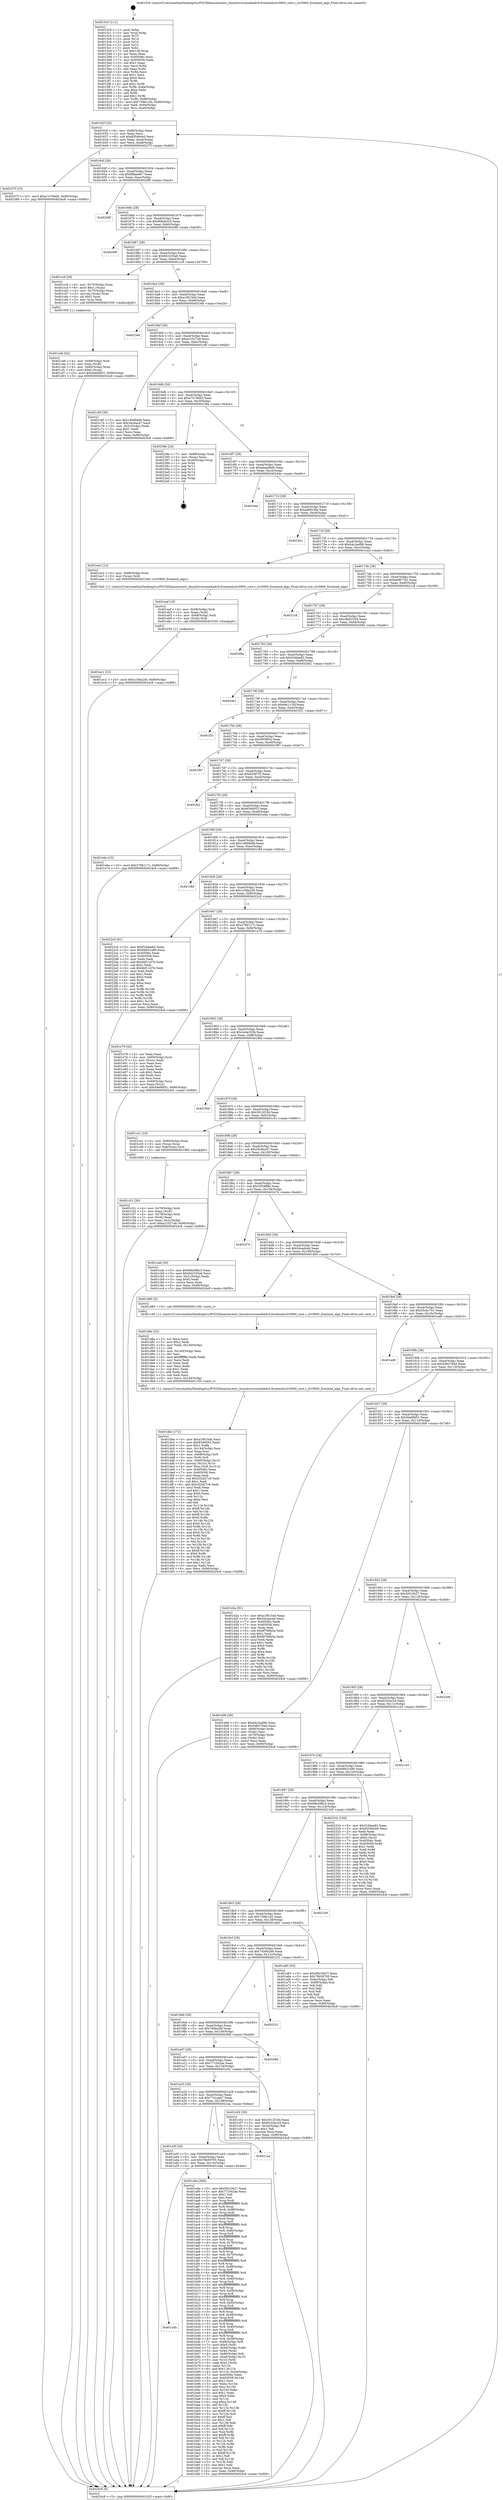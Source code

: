 digraph "0x4015c0" {
  label = "0x4015c0 (/mnt/c/Users/mathe/Desktop/tcc/POCII/binaries/extr_linuxdriversmediadvb-frontendsstv0900_core.c_stv0900_frontend_algo_Final-ollvm.out::main(0))"
  labelloc = "t"
  node[shape=record]

  Entry [label="",width=0.3,height=0.3,shape=circle,fillcolor=black,style=filled]
  "0x40162f" [label="{
     0x40162f [32]\l
     | [instrs]\l
     &nbsp;&nbsp;0x40162f \<+6\>: mov -0x90(%rbp),%eax\l
     &nbsp;&nbsp;0x401635 \<+2\>: mov %eax,%ecx\l
     &nbsp;&nbsp;0x401637 \<+6\>: sub $0x83546cb0,%ecx\l
     &nbsp;&nbsp;0x40163d \<+6\>: mov %eax,-0xa4(%rbp)\l
     &nbsp;&nbsp;0x401643 \<+6\>: mov %ecx,-0xa8(%rbp)\l
     &nbsp;&nbsp;0x401649 \<+6\>: je 000000000040237f \<main+0xdbf\>\l
  }"]
  "0x40237f" [label="{
     0x40237f [15]\l
     | [instrs]\l
     &nbsp;&nbsp;0x40237f \<+10\>: movl $0xa7e78dd5,-0x90(%rbp)\l
     &nbsp;&nbsp;0x402389 \<+5\>: jmp 00000000004024c8 \<main+0xf08\>\l
  }"]
  "0x40164f" [label="{
     0x40164f [28]\l
     | [instrs]\l
     &nbsp;&nbsp;0x40164f \<+5\>: jmp 0000000000401654 \<main+0x94\>\l
     &nbsp;&nbsp;0x401654 \<+6\>: mov -0xa4(%rbp),%eax\l
     &nbsp;&nbsp;0x40165a \<+5\>: sub $0x8fdae9e7,%eax\l
     &nbsp;&nbsp;0x40165f \<+6\>: mov %eax,-0xac(%rbp)\l
     &nbsp;&nbsp;0x401665 \<+6\>: je 000000000040208f \<main+0xacf\>\l
  }"]
  Exit [label="",width=0.3,height=0.3,shape=circle,fillcolor=black,style=filled,peripheries=2]
  "0x40208f" [label="{
     0x40208f\l
  }", style=dashed]
  "0x40166b" [label="{
     0x40166b [28]\l
     | [instrs]\l
     &nbsp;&nbsp;0x40166b \<+5\>: jmp 0000000000401670 \<main+0xb0\>\l
     &nbsp;&nbsp;0x401670 \<+6\>: mov -0xa4(%rbp),%eax\l
     &nbsp;&nbsp;0x401676 \<+5\>: sub $0x906de3c5,%eax\l
     &nbsp;&nbsp;0x40167b \<+6\>: mov %eax,-0xb0(%rbp)\l
     &nbsp;&nbsp;0x401681 \<+6\>: je 00000000004020f9 \<main+0xb39\>\l
  }"]
  "0x401ec1" [label="{
     0x401ec1 [15]\l
     | [instrs]\l
     &nbsp;&nbsp;0x401ec1 \<+10\>: movl $0x1c58a230,-0x90(%rbp)\l
     &nbsp;&nbsp;0x401ecb \<+5\>: jmp 00000000004024c8 \<main+0xf08\>\l
  }"]
  "0x4020f9" [label="{
     0x4020f9\l
  }", style=dashed]
  "0x401687" [label="{
     0x401687 [28]\l
     | [instrs]\l
     &nbsp;&nbsp;0x401687 \<+5\>: jmp 000000000040168c \<main+0xcc\>\l
     &nbsp;&nbsp;0x40168c \<+6\>: mov -0xa4(%rbp),%eax\l
     &nbsp;&nbsp;0x401692 \<+5\>: sub $0x942335a0,%eax\l
     &nbsp;&nbsp;0x401697 \<+6\>: mov %eax,-0xb4(%rbp)\l
     &nbsp;&nbsp;0x40169d \<+6\>: je 0000000000401cc9 \<main+0x709\>\l
  }"]
  "0x401eaf" [label="{
     0x401eaf [18]\l
     | [instrs]\l
     &nbsp;&nbsp;0x401eaf \<+4\>: mov -0x58(%rbp),%rdi\l
     &nbsp;&nbsp;0x401eb3 \<+2\>: mov %eax,(%rdi)\l
     &nbsp;&nbsp;0x401eb5 \<+4\>: mov -0x68(%rbp),%rdi\l
     &nbsp;&nbsp;0x401eb9 \<+3\>: mov (%rdi),%rdi\l
     &nbsp;&nbsp;0x401ebc \<+5\>: call 0000000000401030 \<free@plt\>\l
     | [calls]\l
     &nbsp;&nbsp;0x401030 \{1\} (unknown)\l
  }"]
  "0x401cc9" [label="{
     0x401cc9 [29]\l
     | [instrs]\l
     &nbsp;&nbsp;0x401cc9 \<+4\>: mov -0x70(%rbp),%rax\l
     &nbsp;&nbsp;0x401ccd \<+6\>: movl $0x1,(%rax)\l
     &nbsp;&nbsp;0x401cd3 \<+4\>: mov -0x70(%rbp),%rax\l
     &nbsp;&nbsp;0x401cd7 \<+3\>: movslq (%rax),%rax\l
     &nbsp;&nbsp;0x401cda \<+4\>: shl $0x2,%rax\l
     &nbsp;&nbsp;0x401cde \<+3\>: mov %rax,%rdi\l
     &nbsp;&nbsp;0x401ce1 \<+5\>: call 0000000000401050 \<malloc@plt\>\l
     | [calls]\l
     &nbsp;&nbsp;0x401050 \{1\} (unknown)\l
  }"]
  "0x4016a3" [label="{
     0x4016a3 [28]\l
     | [instrs]\l
     &nbsp;&nbsp;0x4016a3 \<+5\>: jmp 00000000004016a8 \<main+0xe8\>\l
     &nbsp;&nbsp;0x4016a8 \<+6\>: mov -0xa4(%rbp),%eax\l
     &nbsp;&nbsp;0x4016ae \<+5\>: sub $0xa1f615dd,%eax\l
     &nbsp;&nbsp;0x4016b3 \<+6\>: mov %eax,-0xb8(%rbp)\l
     &nbsp;&nbsp;0x4016b9 \<+6\>: je 00000000004023eb \<main+0xe2b\>\l
  }"]
  "0x401dbe" [label="{
     0x401dbe [172]\l
     | [instrs]\l
     &nbsp;&nbsp;0x401dbe \<+5\>: mov $0xa1f615dd,%ecx\l
     &nbsp;&nbsp;0x401dc3 \<+5\>: mov $0x8346053,%edx\l
     &nbsp;&nbsp;0x401dc8 \<+3\>: mov $0x1,%r8b\l
     &nbsp;&nbsp;0x401dcb \<+6\>: mov -0x144(%rbp),%esi\l
     &nbsp;&nbsp;0x401dd1 \<+3\>: imul %eax,%esi\l
     &nbsp;&nbsp;0x401dd4 \<+4\>: mov -0x68(%rbp),%r9\l
     &nbsp;&nbsp;0x401dd8 \<+3\>: mov (%r9),%r9\l
     &nbsp;&nbsp;0x401ddb \<+4\>: mov -0x60(%rbp),%r10\l
     &nbsp;&nbsp;0x401ddf \<+3\>: movslq (%r10),%r10\l
     &nbsp;&nbsp;0x401de2 \<+4\>: mov %esi,(%r9,%r10,4)\l
     &nbsp;&nbsp;0x401de6 \<+7\>: mov 0x40506c,%eax\l
     &nbsp;&nbsp;0x401ded \<+7\>: mov 0x405058,%esi\l
     &nbsp;&nbsp;0x401df4 \<+2\>: mov %eax,%edi\l
     &nbsp;&nbsp;0x401df6 \<+6\>: sub $0x252d27c6,%edi\l
     &nbsp;&nbsp;0x401dfc \<+3\>: sub $0x1,%edi\l
     &nbsp;&nbsp;0x401dff \<+6\>: add $0x252d27c6,%edi\l
     &nbsp;&nbsp;0x401e05 \<+3\>: imul %edi,%eax\l
     &nbsp;&nbsp;0x401e08 \<+3\>: and $0x1,%eax\l
     &nbsp;&nbsp;0x401e0b \<+3\>: cmp $0x0,%eax\l
     &nbsp;&nbsp;0x401e0e \<+4\>: sete %r11b\l
     &nbsp;&nbsp;0x401e12 \<+3\>: cmp $0xa,%esi\l
     &nbsp;&nbsp;0x401e15 \<+3\>: setl %bl\l
     &nbsp;&nbsp;0x401e18 \<+3\>: mov %r11b,%r14b\l
     &nbsp;&nbsp;0x401e1b \<+4\>: xor $0xff,%r14b\l
     &nbsp;&nbsp;0x401e1f \<+3\>: mov %bl,%r15b\l
     &nbsp;&nbsp;0x401e22 \<+4\>: xor $0xff,%r15b\l
     &nbsp;&nbsp;0x401e26 \<+4\>: xor $0x0,%r8b\l
     &nbsp;&nbsp;0x401e2a \<+3\>: mov %r14b,%r12b\l
     &nbsp;&nbsp;0x401e2d \<+4\>: and $0x0,%r12b\l
     &nbsp;&nbsp;0x401e31 \<+3\>: and %r8b,%r11b\l
     &nbsp;&nbsp;0x401e34 \<+3\>: mov %r15b,%r13b\l
     &nbsp;&nbsp;0x401e37 \<+4\>: and $0x0,%r13b\l
     &nbsp;&nbsp;0x401e3b \<+3\>: and %r8b,%bl\l
     &nbsp;&nbsp;0x401e3e \<+3\>: or %r11b,%r12b\l
     &nbsp;&nbsp;0x401e41 \<+3\>: or %bl,%r13b\l
     &nbsp;&nbsp;0x401e44 \<+3\>: xor %r13b,%r12b\l
     &nbsp;&nbsp;0x401e47 \<+3\>: or %r15b,%r14b\l
     &nbsp;&nbsp;0x401e4a \<+4\>: xor $0xff,%r14b\l
     &nbsp;&nbsp;0x401e4e \<+4\>: or $0x0,%r8b\l
     &nbsp;&nbsp;0x401e52 \<+3\>: and %r8b,%r14b\l
     &nbsp;&nbsp;0x401e55 \<+3\>: or %r14b,%r12b\l
     &nbsp;&nbsp;0x401e58 \<+4\>: test $0x1,%r12b\l
     &nbsp;&nbsp;0x401e5c \<+3\>: cmovne %edx,%ecx\l
     &nbsp;&nbsp;0x401e5f \<+6\>: mov %ecx,-0x90(%rbp)\l
     &nbsp;&nbsp;0x401e65 \<+5\>: jmp 00000000004024c8 \<main+0xf08\>\l
  }"]
  "0x4023eb" [label="{
     0x4023eb\l
  }", style=dashed]
  "0x4016bf" [label="{
     0x4016bf [28]\l
     | [instrs]\l
     &nbsp;&nbsp;0x4016bf \<+5\>: jmp 00000000004016c4 \<main+0x104\>\l
     &nbsp;&nbsp;0x4016c4 \<+6\>: mov -0xa4(%rbp),%eax\l
     &nbsp;&nbsp;0x4016ca \<+5\>: sub $0xa21027a9,%eax\l
     &nbsp;&nbsp;0x4016cf \<+6\>: mov %eax,-0xbc(%rbp)\l
     &nbsp;&nbsp;0x4016d5 \<+6\>: je 0000000000401c6f \<main+0x6af\>\l
  }"]
  "0x401d8a" [label="{
     0x401d8a [52]\l
     | [instrs]\l
     &nbsp;&nbsp;0x401d8a \<+2\>: xor %ecx,%ecx\l
     &nbsp;&nbsp;0x401d8c \<+5\>: mov $0x2,%edx\l
     &nbsp;&nbsp;0x401d91 \<+6\>: mov %edx,-0x140(%rbp)\l
     &nbsp;&nbsp;0x401d97 \<+1\>: cltd\l
     &nbsp;&nbsp;0x401d98 \<+6\>: mov -0x140(%rbp),%esi\l
     &nbsp;&nbsp;0x401d9e \<+2\>: idiv %esi\l
     &nbsp;&nbsp;0x401da0 \<+6\>: imul $0xfffffffe,%edx,%edx\l
     &nbsp;&nbsp;0x401da6 \<+2\>: mov %ecx,%edi\l
     &nbsp;&nbsp;0x401da8 \<+2\>: sub %edx,%edi\l
     &nbsp;&nbsp;0x401daa \<+2\>: mov %ecx,%edx\l
     &nbsp;&nbsp;0x401dac \<+3\>: sub $0x1,%edx\l
     &nbsp;&nbsp;0x401daf \<+2\>: add %edx,%edi\l
     &nbsp;&nbsp;0x401db1 \<+2\>: sub %edi,%ecx\l
     &nbsp;&nbsp;0x401db3 \<+6\>: mov %ecx,-0x144(%rbp)\l
     &nbsp;&nbsp;0x401db9 \<+5\>: call 0000000000401160 \<next_i\>\l
     | [calls]\l
     &nbsp;&nbsp;0x401160 \{1\} (/mnt/c/Users/mathe/Desktop/tcc/POCII/binaries/extr_linuxdriversmediadvb-frontendsstv0900_core.c_stv0900_frontend_algo_Final-ollvm.out::next_i)\l
  }"]
  "0x401c6f" [label="{
     0x401c6f [30]\l
     | [instrs]\l
     &nbsp;&nbsp;0x401c6f \<+5\>: mov $0x14668a9e,%eax\l
     &nbsp;&nbsp;0x401c74 \<+5\>: mov $0x34c9acd7,%ecx\l
     &nbsp;&nbsp;0x401c79 \<+3\>: mov -0x2c(%rbp),%edx\l
     &nbsp;&nbsp;0x401c7c \<+3\>: cmp $0x1,%edx\l
     &nbsp;&nbsp;0x401c7f \<+3\>: cmovl %ecx,%eax\l
     &nbsp;&nbsp;0x401c82 \<+6\>: mov %eax,-0x90(%rbp)\l
     &nbsp;&nbsp;0x401c88 \<+5\>: jmp 00000000004024c8 \<main+0xf08\>\l
  }"]
  "0x4016db" [label="{
     0x4016db [28]\l
     | [instrs]\l
     &nbsp;&nbsp;0x4016db \<+5\>: jmp 00000000004016e0 \<main+0x120\>\l
     &nbsp;&nbsp;0x4016e0 \<+6\>: mov -0xa4(%rbp),%eax\l
     &nbsp;&nbsp;0x4016e6 \<+5\>: sub $0xa7e78dd5,%eax\l
     &nbsp;&nbsp;0x4016eb \<+6\>: mov %eax,-0xc0(%rbp)\l
     &nbsp;&nbsp;0x4016f1 \<+6\>: je 000000000040238e \<main+0xdce\>\l
  }"]
  "0x401ce6" [label="{
     0x401ce6 [32]\l
     | [instrs]\l
     &nbsp;&nbsp;0x401ce6 \<+4\>: mov -0x68(%rbp),%rdi\l
     &nbsp;&nbsp;0x401cea \<+3\>: mov %rax,(%rdi)\l
     &nbsp;&nbsp;0x401ced \<+4\>: mov -0x60(%rbp),%rax\l
     &nbsp;&nbsp;0x401cf1 \<+6\>: movl $0x0,(%rax)\l
     &nbsp;&nbsp;0x401cf7 \<+10\>: movl $0x5de6fd51,-0x90(%rbp)\l
     &nbsp;&nbsp;0x401d01 \<+5\>: jmp 00000000004024c8 \<main+0xf08\>\l
  }"]
  "0x40238e" [label="{
     0x40238e [24]\l
     | [instrs]\l
     &nbsp;&nbsp;0x40238e \<+7\>: mov -0x88(%rbp),%rax\l
     &nbsp;&nbsp;0x402395 \<+2\>: mov (%rax),%eax\l
     &nbsp;&nbsp;0x402397 \<+4\>: lea -0x28(%rbp),%rsp\l
     &nbsp;&nbsp;0x40239b \<+1\>: pop %rbx\l
     &nbsp;&nbsp;0x40239c \<+2\>: pop %r12\l
     &nbsp;&nbsp;0x40239e \<+2\>: pop %r13\l
     &nbsp;&nbsp;0x4023a0 \<+2\>: pop %r14\l
     &nbsp;&nbsp;0x4023a2 \<+2\>: pop %r15\l
     &nbsp;&nbsp;0x4023a4 \<+1\>: pop %rbp\l
     &nbsp;&nbsp;0x4023a5 \<+1\>: ret\l
  }"]
  "0x4016f7" [label="{
     0x4016f7 [28]\l
     | [instrs]\l
     &nbsp;&nbsp;0x4016f7 \<+5\>: jmp 00000000004016fc \<main+0x13c\>\l
     &nbsp;&nbsp;0x4016fc \<+6\>: mov -0xa4(%rbp),%eax\l
     &nbsp;&nbsp;0x401702 \<+5\>: sub $0xabaadbd0,%eax\l
     &nbsp;&nbsp;0x401707 \<+6\>: mov %eax,-0xc4(%rbp)\l
     &nbsp;&nbsp;0x40170d \<+6\>: je 000000000040244e \<main+0xe8e\>\l
  }"]
  "0x401c51" [label="{
     0x401c51 [30]\l
     | [instrs]\l
     &nbsp;&nbsp;0x401c51 \<+4\>: mov -0x78(%rbp),%rdi\l
     &nbsp;&nbsp;0x401c55 \<+2\>: mov %eax,(%rdi)\l
     &nbsp;&nbsp;0x401c57 \<+4\>: mov -0x78(%rbp),%rdi\l
     &nbsp;&nbsp;0x401c5b \<+2\>: mov (%rdi),%eax\l
     &nbsp;&nbsp;0x401c5d \<+3\>: mov %eax,-0x2c(%rbp)\l
     &nbsp;&nbsp;0x401c60 \<+10\>: movl $0xa21027a9,-0x90(%rbp)\l
     &nbsp;&nbsp;0x401c6a \<+5\>: jmp 00000000004024c8 \<main+0xf08\>\l
  }"]
  "0x40244e" [label="{
     0x40244e\l
  }", style=dashed]
  "0x401713" [label="{
     0x401713 [28]\l
     | [instrs]\l
     &nbsp;&nbsp;0x401713 \<+5\>: jmp 0000000000401718 \<main+0x158\>\l
     &nbsp;&nbsp;0x401718 \<+6\>: mov -0xa4(%rbp),%eax\l
     &nbsp;&nbsp;0x40171e \<+5\>: sub $0xad691fda,%eax\l
     &nbsp;&nbsp;0x401723 \<+6\>: mov %eax,-0xc8(%rbp)\l
     &nbsp;&nbsp;0x401729 \<+6\>: je 00000000004022b1 \<main+0xcf1\>\l
  }"]
  "0x401a5b" [label="{
     0x401a5b\l
  }", style=dashed]
  "0x4022b1" [label="{
     0x4022b1\l
  }", style=dashed]
  "0x40172f" [label="{
     0x40172f [28]\l
     | [instrs]\l
     &nbsp;&nbsp;0x40172f \<+5\>: jmp 0000000000401734 \<main+0x174\>\l
     &nbsp;&nbsp;0x401734 \<+6\>: mov -0xa4(%rbp),%eax\l
     &nbsp;&nbsp;0x40173a \<+5\>: sub $0xb4c2ad98,%eax\l
     &nbsp;&nbsp;0x40173f \<+6\>: mov %eax,-0xcc(%rbp)\l
     &nbsp;&nbsp;0x401745 \<+6\>: je 0000000000401ea3 \<main+0x8e3\>\l
  }"]
  "0x401a9a" [label="{
     0x401a9a [360]\l
     | [instrs]\l
     &nbsp;&nbsp;0x401a9a \<+5\>: mov $0x5f410b27,%eax\l
     &nbsp;&nbsp;0x401a9f \<+5\>: mov $0x771042ae,%ecx\l
     &nbsp;&nbsp;0x401aa4 \<+2\>: mov $0x1,%dl\l
     &nbsp;&nbsp;0x401aa6 \<+2\>: xor %esi,%esi\l
     &nbsp;&nbsp;0x401aa8 \<+3\>: mov %rsp,%rdi\l
     &nbsp;&nbsp;0x401aab \<+4\>: add $0xfffffffffffffff0,%rdi\l
     &nbsp;&nbsp;0x401aaf \<+3\>: mov %rdi,%rsp\l
     &nbsp;&nbsp;0x401ab2 \<+7\>: mov %rdi,-0x88(%rbp)\l
     &nbsp;&nbsp;0x401ab9 \<+3\>: mov %rsp,%rdi\l
     &nbsp;&nbsp;0x401abc \<+4\>: add $0xfffffffffffffff0,%rdi\l
     &nbsp;&nbsp;0x401ac0 \<+3\>: mov %rdi,%rsp\l
     &nbsp;&nbsp;0x401ac3 \<+3\>: mov %rsp,%r8\l
     &nbsp;&nbsp;0x401ac6 \<+4\>: add $0xfffffffffffffff0,%r8\l
     &nbsp;&nbsp;0x401aca \<+3\>: mov %r8,%rsp\l
     &nbsp;&nbsp;0x401acd \<+4\>: mov %r8,-0x80(%rbp)\l
     &nbsp;&nbsp;0x401ad1 \<+3\>: mov %rsp,%r8\l
     &nbsp;&nbsp;0x401ad4 \<+4\>: add $0xfffffffffffffff0,%r8\l
     &nbsp;&nbsp;0x401ad8 \<+3\>: mov %r8,%rsp\l
     &nbsp;&nbsp;0x401adb \<+4\>: mov %r8,-0x78(%rbp)\l
     &nbsp;&nbsp;0x401adf \<+3\>: mov %rsp,%r8\l
     &nbsp;&nbsp;0x401ae2 \<+4\>: add $0xfffffffffffffff0,%r8\l
     &nbsp;&nbsp;0x401ae6 \<+3\>: mov %r8,%rsp\l
     &nbsp;&nbsp;0x401ae9 \<+4\>: mov %r8,-0x70(%rbp)\l
     &nbsp;&nbsp;0x401aed \<+3\>: mov %rsp,%r8\l
     &nbsp;&nbsp;0x401af0 \<+4\>: add $0xfffffffffffffff0,%r8\l
     &nbsp;&nbsp;0x401af4 \<+3\>: mov %r8,%rsp\l
     &nbsp;&nbsp;0x401af7 \<+4\>: mov %r8,-0x68(%rbp)\l
     &nbsp;&nbsp;0x401afb \<+3\>: mov %rsp,%r8\l
     &nbsp;&nbsp;0x401afe \<+4\>: add $0xfffffffffffffff0,%r8\l
     &nbsp;&nbsp;0x401b02 \<+3\>: mov %r8,%rsp\l
     &nbsp;&nbsp;0x401b05 \<+4\>: mov %r8,-0x60(%rbp)\l
     &nbsp;&nbsp;0x401b09 \<+3\>: mov %rsp,%r8\l
     &nbsp;&nbsp;0x401b0c \<+4\>: add $0xfffffffffffffff0,%r8\l
     &nbsp;&nbsp;0x401b10 \<+3\>: mov %r8,%rsp\l
     &nbsp;&nbsp;0x401b13 \<+4\>: mov %r8,-0x58(%rbp)\l
     &nbsp;&nbsp;0x401b17 \<+3\>: mov %rsp,%r8\l
     &nbsp;&nbsp;0x401b1a \<+4\>: add $0xfffffffffffffff0,%r8\l
     &nbsp;&nbsp;0x401b1e \<+3\>: mov %r8,%rsp\l
     &nbsp;&nbsp;0x401b21 \<+4\>: mov %r8,-0x50(%rbp)\l
     &nbsp;&nbsp;0x401b25 \<+3\>: mov %rsp,%r8\l
     &nbsp;&nbsp;0x401b28 \<+4\>: add $0xfffffffffffffff0,%r8\l
     &nbsp;&nbsp;0x401b2c \<+3\>: mov %r8,%rsp\l
     &nbsp;&nbsp;0x401b2f \<+4\>: mov %r8,-0x48(%rbp)\l
     &nbsp;&nbsp;0x401b33 \<+3\>: mov %rsp,%r8\l
     &nbsp;&nbsp;0x401b36 \<+4\>: add $0xfffffffffffffff0,%r8\l
     &nbsp;&nbsp;0x401b3a \<+3\>: mov %r8,%rsp\l
     &nbsp;&nbsp;0x401b3d \<+4\>: mov %r8,-0x40(%rbp)\l
     &nbsp;&nbsp;0x401b41 \<+3\>: mov %rsp,%r8\l
     &nbsp;&nbsp;0x401b44 \<+4\>: add $0xfffffffffffffff0,%r8\l
     &nbsp;&nbsp;0x401b48 \<+3\>: mov %r8,%rsp\l
     &nbsp;&nbsp;0x401b4b \<+4\>: mov %r8,-0x38(%rbp)\l
     &nbsp;&nbsp;0x401b4f \<+7\>: mov -0x88(%rbp),%r8\l
     &nbsp;&nbsp;0x401b56 \<+7\>: movl $0x0,(%r8)\l
     &nbsp;&nbsp;0x401b5d \<+7\>: mov -0x94(%rbp),%r9d\l
     &nbsp;&nbsp;0x401b64 \<+3\>: mov %r9d,(%rdi)\l
     &nbsp;&nbsp;0x401b67 \<+4\>: mov -0x80(%rbp),%r8\l
     &nbsp;&nbsp;0x401b6b \<+7\>: mov -0xa0(%rbp),%r10\l
     &nbsp;&nbsp;0x401b72 \<+3\>: mov %r10,(%r8)\l
     &nbsp;&nbsp;0x401b75 \<+3\>: cmpl $0x2,(%rdi)\l
     &nbsp;&nbsp;0x401b78 \<+4\>: setne %r11b\l
     &nbsp;&nbsp;0x401b7c \<+4\>: and $0x1,%r11b\l
     &nbsp;&nbsp;0x401b80 \<+4\>: mov %r11b,-0x2d(%rbp)\l
     &nbsp;&nbsp;0x401b84 \<+7\>: mov 0x40506c,%ebx\l
     &nbsp;&nbsp;0x401b8b \<+8\>: mov 0x405058,%r14d\l
     &nbsp;&nbsp;0x401b93 \<+3\>: sub $0x1,%esi\l
     &nbsp;&nbsp;0x401b96 \<+3\>: mov %ebx,%r15d\l
     &nbsp;&nbsp;0x401b99 \<+3\>: add %esi,%r15d\l
     &nbsp;&nbsp;0x401b9c \<+4\>: imul %r15d,%ebx\l
     &nbsp;&nbsp;0x401ba0 \<+3\>: and $0x1,%ebx\l
     &nbsp;&nbsp;0x401ba3 \<+3\>: cmp $0x0,%ebx\l
     &nbsp;&nbsp;0x401ba6 \<+4\>: sete %r11b\l
     &nbsp;&nbsp;0x401baa \<+4\>: cmp $0xa,%r14d\l
     &nbsp;&nbsp;0x401bae \<+4\>: setl %r12b\l
     &nbsp;&nbsp;0x401bb2 \<+3\>: mov %r11b,%r13b\l
     &nbsp;&nbsp;0x401bb5 \<+4\>: xor $0xff,%r13b\l
     &nbsp;&nbsp;0x401bb9 \<+3\>: mov %r12b,%sil\l
     &nbsp;&nbsp;0x401bbc \<+4\>: xor $0xff,%sil\l
     &nbsp;&nbsp;0x401bc0 \<+3\>: xor $0x1,%dl\l
     &nbsp;&nbsp;0x401bc3 \<+3\>: mov %r13b,%dil\l
     &nbsp;&nbsp;0x401bc6 \<+4\>: and $0xff,%dil\l
     &nbsp;&nbsp;0x401bca \<+3\>: and %dl,%r11b\l
     &nbsp;&nbsp;0x401bcd \<+3\>: mov %sil,%r8b\l
     &nbsp;&nbsp;0x401bd0 \<+4\>: and $0xff,%r8b\l
     &nbsp;&nbsp;0x401bd4 \<+3\>: and %dl,%r12b\l
     &nbsp;&nbsp;0x401bd7 \<+3\>: or %r11b,%dil\l
     &nbsp;&nbsp;0x401bda \<+3\>: or %r12b,%r8b\l
     &nbsp;&nbsp;0x401bdd \<+3\>: xor %r8b,%dil\l
     &nbsp;&nbsp;0x401be0 \<+3\>: or %sil,%r13b\l
     &nbsp;&nbsp;0x401be3 \<+4\>: xor $0xff,%r13b\l
     &nbsp;&nbsp;0x401be7 \<+3\>: or $0x1,%dl\l
     &nbsp;&nbsp;0x401bea \<+3\>: and %dl,%r13b\l
     &nbsp;&nbsp;0x401bed \<+3\>: or %r13b,%dil\l
     &nbsp;&nbsp;0x401bf0 \<+4\>: test $0x1,%dil\l
     &nbsp;&nbsp;0x401bf4 \<+3\>: cmovne %ecx,%eax\l
     &nbsp;&nbsp;0x401bf7 \<+6\>: mov %eax,-0x90(%rbp)\l
     &nbsp;&nbsp;0x401bfd \<+5\>: jmp 00000000004024c8 \<main+0xf08\>\l
  }"]
  "0x401ea3" [label="{
     0x401ea3 [12]\l
     | [instrs]\l
     &nbsp;&nbsp;0x401ea3 \<+4\>: mov -0x68(%rbp),%rax\l
     &nbsp;&nbsp;0x401ea7 \<+3\>: mov (%rax),%rdi\l
     &nbsp;&nbsp;0x401eaa \<+5\>: call 00000000004015a0 \<stv0900_frontend_algo\>\l
     | [calls]\l
     &nbsp;&nbsp;0x4015a0 \{1\} (/mnt/c/Users/mathe/Desktop/tcc/POCII/binaries/extr_linuxdriversmediadvb-frontendsstv0900_core.c_stv0900_frontend_algo_Final-ollvm.out::stv0900_frontend_algo)\l
  }"]
  "0x40174b" [label="{
     0x40174b [28]\l
     | [instrs]\l
     &nbsp;&nbsp;0x40174b \<+5\>: jmp 0000000000401750 \<main+0x190\>\l
     &nbsp;&nbsp;0x401750 \<+6\>: mov -0xa4(%rbp),%eax\l
     &nbsp;&nbsp;0x401756 \<+5\>: sub $0xbbf97762,%eax\l
     &nbsp;&nbsp;0x40175b \<+6\>: mov %eax,-0xd0(%rbp)\l
     &nbsp;&nbsp;0x401761 \<+6\>: je 00000000004021c8 \<main+0xc08\>\l
  }"]
  "0x401a3f" [label="{
     0x401a3f [28]\l
     | [instrs]\l
     &nbsp;&nbsp;0x401a3f \<+5\>: jmp 0000000000401a44 \<main+0x484\>\l
     &nbsp;&nbsp;0x401a44 \<+6\>: mov -0xa4(%rbp),%eax\l
     &nbsp;&nbsp;0x401a4a \<+5\>: sub $0x78b59705,%eax\l
     &nbsp;&nbsp;0x401a4f \<+6\>: mov %eax,-0x13c(%rbp)\l
     &nbsp;&nbsp;0x401a55 \<+6\>: je 0000000000401a9a \<main+0x4da\>\l
  }"]
  "0x4021c8" [label="{
     0x4021c8\l
  }", style=dashed]
  "0x401767" [label="{
     0x401767 [28]\l
     | [instrs]\l
     &nbsp;&nbsp;0x401767 \<+5\>: jmp 000000000040176c \<main+0x1ac\>\l
     &nbsp;&nbsp;0x40176c \<+6\>: mov -0xa4(%rbp),%eax\l
     &nbsp;&nbsp;0x401772 \<+5\>: sub $0xc8d52334,%eax\l
     &nbsp;&nbsp;0x401777 \<+6\>: mov %eax,-0xd4(%rbp)\l
     &nbsp;&nbsp;0x40177d \<+6\>: je 000000000040209e \<main+0xade\>\l
  }"]
  "0x4021aa" [label="{
     0x4021aa\l
  }", style=dashed]
  "0x40209e" [label="{
     0x40209e\l
  }", style=dashed]
  "0x401783" [label="{
     0x401783 [28]\l
     | [instrs]\l
     &nbsp;&nbsp;0x401783 \<+5\>: jmp 0000000000401788 \<main+0x1c8\>\l
     &nbsp;&nbsp;0x401788 \<+6\>: mov -0xa4(%rbp),%eax\l
     &nbsp;&nbsp;0x40178e \<+5\>: sub $0xf16daa82,%eax\l
     &nbsp;&nbsp;0x401793 \<+6\>: mov %eax,-0xd8(%rbp)\l
     &nbsp;&nbsp;0x401799 \<+6\>: je 00000000004024b1 \<main+0xef1\>\l
  }"]
  "0x401a23" [label="{
     0x401a23 [28]\l
     | [instrs]\l
     &nbsp;&nbsp;0x401a23 \<+5\>: jmp 0000000000401a28 \<main+0x468\>\l
     &nbsp;&nbsp;0x401a28 \<+6\>: mov -0xa4(%rbp),%eax\l
     &nbsp;&nbsp;0x401a2e \<+5\>: sub $0x77e1aae7,%eax\l
     &nbsp;&nbsp;0x401a33 \<+6\>: mov %eax,-0x138(%rbp)\l
     &nbsp;&nbsp;0x401a39 \<+6\>: je 00000000004021aa \<main+0xbea\>\l
  }"]
  "0x4024b1" [label="{
     0x4024b1\l
  }", style=dashed]
  "0x40179f" [label="{
     0x40179f [28]\l
     | [instrs]\l
     &nbsp;&nbsp;0x40179f \<+5\>: jmp 00000000004017a4 \<main+0x1e4\>\l
     &nbsp;&nbsp;0x4017a4 \<+6\>: mov -0xa4(%rbp),%eax\l
     &nbsp;&nbsp;0x4017aa \<+5\>: sub $0xf4e111bf,%eax\l
     &nbsp;&nbsp;0x4017af \<+6\>: mov %eax,-0xdc(%rbp)\l
     &nbsp;&nbsp;0x4017b5 \<+6\>: je 0000000000401f31 \<main+0x971\>\l
  }"]
  "0x401c02" [label="{
     0x401c02 [30]\l
     | [instrs]\l
     &nbsp;&nbsp;0x401c02 \<+5\>: mov $0x3012f184,%eax\l
     &nbsp;&nbsp;0x401c07 \<+5\>: mov $0x6332ec24,%ecx\l
     &nbsp;&nbsp;0x401c0c \<+3\>: mov -0x2d(%rbp),%dl\l
     &nbsp;&nbsp;0x401c0f \<+3\>: test $0x1,%dl\l
     &nbsp;&nbsp;0x401c12 \<+3\>: cmovne %ecx,%eax\l
     &nbsp;&nbsp;0x401c15 \<+6\>: mov %eax,-0x90(%rbp)\l
     &nbsp;&nbsp;0x401c1b \<+5\>: jmp 00000000004024c8 \<main+0xf08\>\l
  }"]
  "0x401f31" [label="{
     0x401f31\l
  }", style=dashed]
  "0x4017bb" [label="{
     0x4017bb [28]\l
     | [instrs]\l
     &nbsp;&nbsp;0x4017bb \<+5\>: jmp 00000000004017c0 \<main+0x200\>\l
     &nbsp;&nbsp;0x4017c0 \<+6\>: mov -0xa4(%rbp),%eax\l
     &nbsp;&nbsp;0x4017c6 \<+5\>: sub $0x5838fcd,%eax\l
     &nbsp;&nbsp;0x4017cb \<+6\>: mov %eax,-0xe0(%rbp)\l
     &nbsp;&nbsp;0x4017d1 \<+6\>: je 0000000000401f87 \<main+0x9c7\>\l
  }"]
  "0x401a07" [label="{
     0x401a07 [28]\l
     | [instrs]\l
     &nbsp;&nbsp;0x401a07 \<+5\>: jmp 0000000000401a0c \<main+0x44c\>\l
     &nbsp;&nbsp;0x401a0c \<+6\>: mov -0xa4(%rbp),%eax\l
     &nbsp;&nbsp;0x401a12 \<+5\>: sub $0x771042ae,%eax\l
     &nbsp;&nbsp;0x401a17 \<+6\>: mov %eax,-0x134(%rbp)\l
     &nbsp;&nbsp;0x401a1d \<+6\>: je 0000000000401c02 \<main+0x642\>\l
  }"]
  "0x401f87" [label="{
     0x401f87\l
  }", style=dashed]
  "0x4017d7" [label="{
     0x4017d7 [28]\l
     | [instrs]\l
     &nbsp;&nbsp;0x4017d7 \<+5\>: jmp 00000000004017dc \<main+0x21c\>\l
     &nbsp;&nbsp;0x4017dc \<+6\>: mov -0xa4(%rbp),%eax\l
     &nbsp;&nbsp;0x4017e2 \<+5\>: sub $0x62087f2,%eax\l
     &nbsp;&nbsp;0x4017e7 \<+6\>: mov %eax,-0xe4(%rbp)\l
     &nbsp;&nbsp;0x4017ed \<+6\>: je 0000000000401fe2 \<main+0xa22\>\l
  }"]
  "0x40249d" [label="{
     0x40249d\l
  }", style=dashed]
  "0x401fe2" [label="{
     0x401fe2\l
  }", style=dashed]
  "0x4017f3" [label="{
     0x4017f3 [28]\l
     | [instrs]\l
     &nbsp;&nbsp;0x4017f3 \<+5\>: jmp 00000000004017f8 \<main+0x238\>\l
     &nbsp;&nbsp;0x4017f8 \<+6\>: mov -0xa4(%rbp),%eax\l
     &nbsp;&nbsp;0x4017fe \<+5\>: sub $0x8346053,%eax\l
     &nbsp;&nbsp;0x401803 \<+6\>: mov %eax,-0xe8(%rbp)\l
     &nbsp;&nbsp;0x401809 \<+6\>: je 0000000000401e6a \<main+0x8aa\>\l
  }"]
  "0x4019eb" [label="{
     0x4019eb [28]\l
     | [instrs]\l
     &nbsp;&nbsp;0x4019eb \<+5\>: jmp 00000000004019f0 \<main+0x430\>\l
     &nbsp;&nbsp;0x4019f0 \<+6\>: mov -0xa4(%rbp),%eax\l
     &nbsp;&nbsp;0x4019f6 \<+5\>: sub $0x76f4a2fd,%eax\l
     &nbsp;&nbsp;0x4019fb \<+6\>: mov %eax,-0x130(%rbp)\l
     &nbsp;&nbsp;0x401a01 \<+6\>: je 000000000040249d \<main+0xedd\>\l
  }"]
  "0x401e6a" [label="{
     0x401e6a [15]\l
     | [instrs]\l
     &nbsp;&nbsp;0x401e6a \<+10\>: movl $0x2786117c,-0x90(%rbp)\l
     &nbsp;&nbsp;0x401e74 \<+5\>: jmp 00000000004024c8 \<main+0xf08\>\l
  }"]
  "0x40180f" [label="{
     0x40180f [28]\l
     | [instrs]\l
     &nbsp;&nbsp;0x40180f \<+5\>: jmp 0000000000401814 \<main+0x254\>\l
     &nbsp;&nbsp;0x401814 \<+6\>: mov -0xa4(%rbp),%eax\l
     &nbsp;&nbsp;0x40181a \<+5\>: sub $0x14668a9e,%eax\l
     &nbsp;&nbsp;0x40181f \<+6\>: mov %eax,-0xec(%rbp)\l
     &nbsp;&nbsp;0x401825 \<+6\>: je 0000000000401c8d \<main+0x6cd\>\l
  }"]
  "0x402251" [label="{
     0x402251\l
  }", style=dashed]
  "0x401c8d" [label="{
     0x401c8d\l
  }", style=dashed]
  "0x40182b" [label="{
     0x40182b [28]\l
     | [instrs]\l
     &nbsp;&nbsp;0x40182b \<+5\>: jmp 0000000000401830 \<main+0x270\>\l
     &nbsp;&nbsp;0x401830 \<+6\>: mov -0xa4(%rbp),%eax\l
     &nbsp;&nbsp;0x401836 \<+5\>: sub $0x1c58a230,%eax\l
     &nbsp;&nbsp;0x40183b \<+6\>: mov %eax,-0xf0(%rbp)\l
     &nbsp;&nbsp;0x401841 \<+6\>: je 00000000004022c0 \<main+0xd00\>\l
  }"]
  "0x4015c0" [label="{
     0x4015c0 [111]\l
     | [instrs]\l
     &nbsp;&nbsp;0x4015c0 \<+1\>: push %rbp\l
     &nbsp;&nbsp;0x4015c1 \<+3\>: mov %rsp,%rbp\l
     &nbsp;&nbsp;0x4015c4 \<+2\>: push %r15\l
     &nbsp;&nbsp;0x4015c6 \<+2\>: push %r14\l
     &nbsp;&nbsp;0x4015c8 \<+2\>: push %r13\l
     &nbsp;&nbsp;0x4015ca \<+2\>: push %r12\l
     &nbsp;&nbsp;0x4015cc \<+1\>: push %rbx\l
     &nbsp;&nbsp;0x4015cd \<+7\>: sub $0x128,%rsp\l
     &nbsp;&nbsp;0x4015d4 \<+2\>: xor %eax,%eax\l
     &nbsp;&nbsp;0x4015d6 \<+7\>: mov 0x40506c,%ecx\l
     &nbsp;&nbsp;0x4015dd \<+7\>: mov 0x405058,%edx\l
     &nbsp;&nbsp;0x4015e4 \<+3\>: sub $0x1,%eax\l
     &nbsp;&nbsp;0x4015e7 \<+3\>: mov %ecx,%r8d\l
     &nbsp;&nbsp;0x4015ea \<+3\>: add %eax,%r8d\l
     &nbsp;&nbsp;0x4015ed \<+4\>: imul %r8d,%ecx\l
     &nbsp;&nbsp;0x4015f1 \<+3\>: and $0x1,%ecx\l
     &nbsp;&nbsp;0x4015f4 \<+3\>: cmp $0x0,%ecx\l
     &nbsp;&nbsp;0x4015f7 \<+4\>: sete %r9b\l
     &nbsp;&nbsp;0x4015fb \<+4\>: and $0x1,%r9b\l
     &nbsp;&nbsp;0x4015ff \<+7\>: mov %r9b,-0x8a(%rbp)\l
     &nbsp;&nbsp;0x401606 \<+3\>: cmp $0xa,%edx\l
     &nbsp;&nbsp;0x401609 \<+4\>: setl %r9b\l
     &nbsp;&nbsp;0x40160d \<+4\>: and $0x1,%r9b\l
     &nbsp;&nbsp;0x401611 \<+7\>: mov %r9b,-0x89(%rbp)\l
     &nbsp;&nbsp;0x401618 \<+10\>: movl $0x739bc1d2,-0x90(%rbp)\l
     &nbsp;&nbsp;0x401622 \<+6\>: mov %edi,-0x94(%rbp)\l
     &nbsp;&nbsp;0x401628 \<+7\>: mov %rsi,-0xa0(%rbp)\l
  }"]
  "0x4022c0" [label="{
     0x4022c0 [91]\l
     | [instrs]\l
     &nbsp;&nbsp;0x4022c0 \<+5\>: mov $0xf16daa82,%eax\l
     &nbsp;&nbsp;0x4022c5 \<+5\>: mov $0x66631e90,%ecx\l
     &nbsp;&nbsp;0x4022ca \<+7\>: mov 0x40506c,%edx\l
     &nbsp;&nbsp;0x4022d1 \<+7\>: mov 0x405058,%esi\l
     &nbsp;&nbsp;0x4022d8 \<+2\>: mov %edx,%edi\l
     &nbsp;&nbsp;0x4022da \<+6\>: add $0xbbf11d7b,%edi\l
     &nbsp;&nbsp;0x4022e0 \<+3\>: sub $0x1,%edi\l
     &nbsp;&nbsp;0x4022e3 \<+6\>: sub $0xbbf11d7b,%edi\l
     &nbsp;&nbsp;0x4022e9 \<+3\>: imul %edi,%edx\l
     &nbsp;&nbsp;0x4022ec \<+3\>: and $0x1,%edx\l
     &nbsp;&nbsp;0x4022ef \<+3\>: cmp $0x0,%edx\l
     &nbsp;&nbsp;0x4022f2 \<+4\>: sete %r8b\l
     &nbsp;&nbsp;0x4022f6 \<+3\>: cmp $0xa,%esi\l
     &nbsp;&nbsp;0x4022f9 \<+4\>: setl %r9b\l
     &nbsp;&nbsp;0x4022fd \<+3\>: mov %r8b,%r10b\l
     &nbsp;&nbsp;0x402300 \<+3\>: and %r9b,%r10b\l
     &nbsp;&nbsp;0x402303 \<+3\>: xor %r9b,%r8b\l
     &nbsp;&nbsp;0x402306 \<+3\>: or %r8b,%r10b\l
     &nbsp;&nbsp;0x402309 \<+4\>: test $0x1,%r10b\l
     &nbsp;&nbsp;0x40230d \<+3\>: cmovne %ecx,%eax\l
     &nbsp;&nbsp;0x402310 \<+6\>: mov %eax,-0x90(%rbp)\l
     &nbsp;&nbsp;0x402316 \<+5\>: jmp 00000000004024c8 \<main+0xf08\>\l
  }"]
  "0x401847" [label="{
     0x401847 [28]\l
     | [instrs]\l
     &nbsp;&nbsp;0x401847 \<+5\>: jmp 000000000040184c \<main+0x28c\>\l
     &nbsp;&nbsp;0x40184c \<+6\>: mov -0xa4(%rbp),%eax\l
     &nbsp;&nbsp;0x401852 \<+5\>: sub $0x2786117c,%eax\l
     &nbsp;&nbsp;0x401857 \<+6\>: mov %eax,-0xf4(%rbp)\l
     &nbsp;&nbsp;0x40185d \<+6\>: je 0000000000401e79 \<main+0x8b9\>\l
  }"]
  "0x4024c8" [label="{
     0x4024c8 [5]\l
     | [instrs]\l
     &nbsp;&nbsp;0x4024c8 \<+5\>: jmp 000000000040162f \<main+0x6f\>\l
  }"]
  "0x401e79" [label="{
     0x401e79 [42]\l
     | [instrs]\l
     &nbsp;&nbsp;0x401e79 \<+2\>: xor %eax,%eax\l
     &nbsp;&nbsp;0x401e7b \<+4\>: mov -0x60(%rbp),%rcx\l
     &nbsp;&nbsp;0x401e7f \<+2\>: mov (%rcx),%edx\l
     &nbsp;&nbsp;0x401e81 \<+2\>: mov %eax,%esi\l
     &nbsp;&nbsp;0x401e83 \<+2\>: sub %edx,%esi\l
     &nbsp;&nbsp;0x401e85 \<+2\>: mov %eax,%edx\l
     &nbsp;&nbsp;0x401e87 \<+3\>: sub $0x1,%edx\l
     &nbsp;&nbsp;0x401e8a \<+2\>: add %edx,%esi\l
     &nbsp;&nbsp;0x401e8c \<+2\>: sub %esi,%eax\l
     &nbsp;&nbsp;0x401e8e \<+4\>: mov -0x60(%rbp),%rcx\l
     &nbsp;&nbsp;0x401e92 \<+2\>: mov %eax,(%rcx)\l
     &nbsp;&nbsp;0x401e94 \<+10\>: movl $0x5de6fd51,-0x90(%rbp)\l
     &nbsp;&nbsp;0x401e9e \<+5\>: jmp 00000000004024c8 \<main+0xf08\>\l
  }"]
  "0x401863" [label="{
     0x401863 [28]\l
     | [instrs]\l
     &nbsp;&nbsp;0x401863 \<+5\>: jmp 0000000000401868 \<main+0x2a8\>\l
     &nbsp;&nbsp;0x401868 \<+6\>: mov -0xa4(%rbp),%eax\l
     &nbsp;&nbsp;0x40186e \<+5\>: sub $0x2e4e353b,%eax\l
     &nbsp;&nbsp;0x401873 \<+6\>: mov %eax,-0xf8(%rbp)\l
     &nbsp;&nbsp;0x401879 \<+6\>: je 0000000000401f0d \<main+0x94d\>\l
  }"]
  "0x4019cf" [label="{
     0x4019cf [28]\l
     | [instrs]\l
     &nbsp;&nbsp;0x4019cf \<+5\>: jmp 00000000004019d4 \<main+0x414\>\l
     &nbsp;&nbsp;0x4019d4 \<+6\>: mov -0xa4(%rbp),%eax\l
     &nbsp;&nbsp;0x4019da \<+5\>: sub $0x745d0248,%eax\l
     &nbsp;&nbsp;0x4019df \<+6\>: mov %eax,-0x12c(%rbp)\l
     &nbsp;&nbsp;0x4019e5 \<+6\>: je 0000000000402251 \<main+0xc91\>\l
  }"]
  "0x401f0d" [label="{
     0x401f0d\l
  }", style=dashed]
  "0x40187f" [label="{
     0x40187f [28]\l
     | [instrs]\l
     &nbsp;&nbsp;0x40187f \<+5\>: jmp 0000000000401884 \<main+0x2c4\>\l
     &nbsp;&nbsp;0x401884 \<+6\>: mov -0xa4(%rbp),%eax\l
     &nbsp;&nbsp;0x40188a \<+5\>: sub $0x3012f184,%eax\l
     &nbsp;&nbsp;0x40188f \<+6\>: mov %eax,-0xfc(%rbp)\l
     &nbsp;&nbsp;0x401895 \<+6\>: je 0000000000401c41 \<main+0x681\>\l
  }"]
  "0x401a65" [label="{
     0x401a65 [53]\l
     | [instrs]\l
     &nbsp;&nbsp;0x401a65 \<+5\>: mov $0x5f410b27,%eax\l
     &nbsp;&nbsp;0x401a6a \<+5\>: mov $0x78b59705,%ecx\l
     &nbsp;&nbsp;0x401a6f \<+6\>: mov -0x8a(%rbp),%dl\l
     &nbsp;&nbsp;0x401a75 \<+7\>: mov -0x89(%rbp),%sil\l
     &nbsp;&nbsp;0x401a7c \<+3\>: mov %dl,%dil\l
     &nbsp;&nbsp;0x401a7f \<+3\>: and %sil,%dil\l
     &nbsp;&nbsp;0x401a82 \<+3\>: xor %sil,%dl\l
     &nbsp;&nbsp;0x401a85 \<+3\>: or %dl,%dil\l
     &nbsp;&nbsp;0x401a88 \<+4\>: test $0x1,%dil\l
     &nbsp;&nbsp;0x401a8c \<+3\>: cmovne %ecx,%eax\l
     &nbsp;&nbsp;0x401a8f \<+6\>: mov %eax,-0x90(%rbp)\l
     &nbsp;&nbsp;0x401a95 \<+5\>: jmp 00000000004024c8 \<main+0xf08\>\l
  }"]
  "0x401c41" [label="{
     0x401c41 [16]\l
     | [instrs]\l
     &nbsp;&nbsp;0x401c41 \<+4\>: mov -0x80(%rbp),%rax\l
     &nbsp;&nbsp;0x401c45 \<+3\>: mov (%rax),%rax\l
     &nbsp;&nbsp;0x401c48 \<+4\>: mov 0x8(%rax),%rdi\l
     &nbsp;&nbsp;0x401c4c \<+5\>: call 0000000000401060 \<atoi@plt\>\l
     | [calls]\l
     &nbsp;&nbsp;0x401060 \{1\} (unknown)\l
  }"]
  "0x40189b" [label="{
     0x40189b [28]\l
     | [instrs]\l
     &nbsp;&nbsp;0x40189b \<+5\>: jmp 00000000004018a0 \<main+0x2e0\>\l
     &nbsp;&nbsp;0x4018a0 \<+6\>: mov -0xa4(%rbp),%eax\l
     &nbsp;&nbsp;0x4018a6 \<+5\>: sub $0x34c9acd7,%eax\l
     &nbsp;&nbsp;0x4018ab \<+6\>: mov %eax,-0x100(%rbp)\l
     &nbsp;&nbsp;0x4018b1 \<+6\>: je 0000000000401cab \<main+0x6eb\>\l
  }"]
  "0x4019b3" [label="{
     0x4019b3 [28]\l
     | [instrs]\l
     &nbsp;&nbsp;0x4019b3 \<+5\>: jmp 00000000004019b8 \<main+0x3f8\>\l
     &nbsp;&nbsp;0x4019b8 \<+6\>: mov -0xa4(%rbp),%eax\l
     &nbsp;&nbsp;0x4019be \<+5\>: sub $0x739bc1d2,%eax\l
     &nbsp;&nbsp;0x4019c3 \<+6\>: mov %eax,-0x128(%rbp)\l
     &nbsp;&nbsp;0x4019c9 \<+6\>: je 0000000000401a65 \<main+0x4a5\>\l
  }"]
  "0x401cab" [label="{
     0x401cab [30]\l
     | [instrs]\l
     &nbsp;&nbsp;0x401cab \<+5\>: mov $0x68e396c3,%eax\l
     &nbsp;&nbsp;0x401cb0 \<+5\>: mov $0x942335a0,%ecx\l
     &nbsp;&nbsp;0x401cb5 \<+3\>: mov -0x2c(%rbp),%edx\l
     &nbsp;&nbsp;0x401cb8 \<+3\>: cmp $0x0,%edx\l
     &nbsp;&nbsp;0x401cbb \<+3\>: cmove %ecx,%eax\l
     &nbsp;&nbsp;0x401cbe \<+6\>: mov %eax,-0x90(%rbp)\l
     &nbsp;&nbsp;0x401cc4 \<+5\>: jmp 00000000004024c8 \<main+0xf08\>\l
  }"]
  "0x4018b7" [label="{
     0x4018b7 [28]\l
     | [instrs]\l
     &nbsp;&nbsp;0x4018b7 \<+5\>: jmp 00000000004018bc \<main+0x2fc\>\l
     &nbsp;&nbsp;0x4018bc \<+6\>: mov -0xa4(%rbp),%eax\l
     &nbsp;&nbsp;0x4018c2 \<+5\>: sub $0x3554ff9e,%eax\l
     &nbsp;&nbsp;0x4018c7 \<+6\>: mov %eax,-0x104(%rbp)\l
     &nbsp;&nbsp;0x4018cd \<+6\>: je 0000000000402470 \<main+0xeb0\>\l
  }"]
  "0x4021b9" [label="{
     0x4021b9\l
  }", style=dashed]
  "0x402470" [label="{
     0x402470\l
  }", style=dashed]
  "0x4018d3" [label="{
     0x4018d3 [28]\l
     | [instrs]\l
     &nbsp;&nbsp;0x4018d3 \<+5\>: jmp 00000000004018d8 \<main+0x318\>\l
     &nbsp;&nbsp;0x4018d8 \<+6\>: mov -0xa4(%rbp),%eax\l
     &nbsp;&nbsp;0x4018de \<+5\>: sub $0x54cadceb,%eax\l
     &nbsp;&nbsp;0x4018e3 \<+6\>: mov %eax,-0x108(%rbp)\l
     &nbsp;&nbsp;0x4018e9 \<+6\>: je 0000000000401d85 \<main+0x7c5\>\l
  }"]
  "0x401997" [label="{
     0x401997 [28]\l
     | [instrs]\l
     &nbsp;&nbsp;0x401997 \<+5\>: jmp 000000000040199c \<main+0x3dc\>\l
     &nbsp;&nbsp;0x40199c \<+6\>: mov -0xa4(%rbp),%eax\l
     &nbsp;&nbsp;0x4019a2 \<+5\>: sub $0x68e396c3,%eax\l
     &nbsp;&nbsp;0x4019a7 \<+6\>: mov %eax,-0x124(%rbp)\l
     &nbsp;&nbsp;0x4019ad \<+6\>: je 00000000004021b9 \<main+0xbf9\>\l
  }"]
  "0x401d85" [label="{
     0x401d85 [5]\l
     | [instrs]\l
     &nbsp;&nbsp;0x401d85 \<+5\>: call 0000000000401160 \<next_i\>\l
     | [calls]\l
     &nbsp;&nbsp;0x401160 \{1\} (/mnt/c/Users/mathe/Desktop/tcc/POCII/binaries/extr_linuxdriversmediadvb-frontendsstv0900_core.c_stv0900_frontend_algo_Final-ollvm.out::next_i)\l
  }"]
  "0x4018ef" [label="{
     0x4018ef [28]\l
     | [instrs]\l
     &nbsp;&nbsp;0x4018ef \<+5\>: jmp 00000000004018f4 \<main+0x334\>\l
     &nbsp;&nbsp;0x4018f4 \<+6\>: mov -0xa4(%rbp),%eax\l
     &nbsp;&nbsp;0x4018fa \<+5\>: sub $0x55cbc741,%eax\l
     &nbsp;&nbsp;0x4018ff \<+6\>: mov %eax,-0x10c(%rbp)\l
     &nbsp;&nbsp;0x401905 \<+6\>: je 0000000000401ed0 \<main+0x910\>\l
  }"]
  "0x40231b" [label="{
     0x40231b [100]\l
     | [instrs]\l
     &nbsp;&nbsp;0x40231b \<+5\>: mov $0xf16daa82,%eax\l
     &nbsp;&nbsp;0x402320 \<+5\>: mov $0x83546cb0,%ecx\l
     &nbsp;&nbsp;0x402325 \<+2\>: xor %edx,%edx\l
     &nbsp;&nbsp;0x402327 \<+7\>: mov -0x88(%rbp),%rsi\l
     &nbsp;&nbsp;0x40232e \<+6\>: movl $0x0,(%rsi)\l
     &nbsp;&nbsp;0x402334 \<+7\>: mov 0x40506c,%edi\l
     &nbsp;&nbsp;0x40233b \<+8\>: mov 0x405058,%r8d\l
     &nbsp;&nbsp;0x402343 \<+3\>: sub $0x1,%edx\l
     &nbsp;&nbsp;0x402346 \<+3\>: mov %edi,%r9d\l
     &nbsp;&nbsp;0x402349 \<+3\>: add %edx,%r9d\l
     &nbsp;&nbsp;0x40234c \<+4\>: imul %r9d,%edi\l
     &nbsp;&nbsp;0x402350 \<+3\>: and $0x1,%edi\l
     &nbsp;&nbsp;0x402353 \<+3\>: cmp $0x0,%edi\l
     &nbsp;&nbsp;0x402356 \<+4\>: sete %r10b\l
     &nbsp;&nbsp;0x40235a \<+4\>: cmp $0xa,%r8d\l
     &nbsp;&nbsp;0x40235e \<+4\>: setl %r11b\l
     &nbsp;&nbsp;0x402362 \<+3\>: mov %r10b,%bl\l
     &nbsp;&nbsp;0x402365 \<+3\>: and %r11b,%bl\l
     &nbsp;&nbsp;0x402368 \<+3\>: xor %r11b,%r10b\l
     &nbsp;&nbsp;0x40236b \<+3\>: or %r10b,%bl\l
     &nbsp;&nbsp;0x40236e \<+3\>: test $0x1,%bl\l
     &nbsp;&nbsp;0x402371 \<+3\>: cmovne %ecx,%eax\l
     &nbsp;&nbsp;0x402374 \<+6\>: mov %eax,-0x90(%rbp)\l
     &nbsp;&nbsp;0x40237a \<+5\>: jmp 00000000004024c8 \<main+0xf08\>\l
  }"]
  "0x401ed0" [label="{
     0x401ed0\l
  }", style=dashed]
  "0x40190b" [label="{
     0x40190b [28]\l
     | [instrs]\l
     &nbsp;&nbsp;0x40190b \<+5\>: jmp 0000000000401910 \<main+0x350\>\l
     &nbsp;&nbsp;0x401910 \<+6\>: mov -0xa4(%rbp),%eax\l
     &nbsp;&nbsp;0x401916 \<+5\>: sub $0x5d63784d,%eax\l
     &nbsp;&nbsp;0x40191b \<+6\>: mov %eax,-0x110(%rbp)\l
     &nbsp;&nbsp;0x401921 \<+6\>: je 0000000000401d2a \<main+0x76a\>\l
  }"]
  "0x40197b" [label="{
     0x40197b [28]\l
     | [instrs]\l
     &nbsp;&nbsp;0x40197b \<+5\>: jmp 0000000000401980 \<main+0x3c0\>\l
     &nbsp;&nbsp;0x401980 \<+6\>: mov -0xa4(%rbp),%eax\l
     &nbsp;&nbsp;0x401986 \<+5\>: sub $0x66631e90,%eax\l
     &nbsp;&nbsp;0x40198b \<+6\>: mov %eax,-0x120(%rbp)\l
     &nbsp;&nbsp;0x401991 \<+6\>: je 000000000040231b \<main+0xd5b\>\l
  }"]
  "0x401d2a" [label="{
     0x401d2a [91]\l
     | [instrs]\l
     &nbsp;&nbsp;0x401d2a \<+5\>: mov $0xa1f615dd,%eax\l
     &nbsp;&nbsp;0x401d2f \<+5\>: mov $0x54cadceb,%ecx\l
     &nbsp;&nbsp;0x401d34 \<+7\>: mov 0x40506c,%edx\l
     &nbsp;&nbsp;0x401d3b \<+7\>: mov 0x405058,%esi\l
     &nbsp;&nbsp;0x401d42 \<+2\>: mov %edx,%edi\l
     &nbsp;&nbsp;0x401d44 \<+6\>: sub $0x8f789b3a,%edi\l
     &nbsp;&nbsp;0x401d4a \<+3\>: sub $0x1,%edi\l
     &nbsp;&nbsp;0x401d4d \<+6\>: add $0x8f789b3a,%edi\l
     &nbsp;&nbsp;0x401d53 \<+3\>: imul %edi,%edx\l
     &nbsp;&nbsp;0x401d56 \<+3\>: and $0x1,%edx\l
     &nbsp;&nbsp;0x401d59 \<+3\>: cmp $0x0,%edx\l
     &nbsp;&nbsp;0x401d5c \<+4\>: sete %r8b\l
     &nbsp;&nbsp;0x401d60 \<+3\>: cmp $0xa,%esi\l
     &nbsp;&nbsp;0x401d63 \<+4\>: setl %r9b\l
     &nbsp;&nbsp;0x401d67 \<+3\>: mov %r8b,%r10b\l
     &nbsp;&nbsp;0x401d6a \<+3\>: and %r9b,%r10b\l
     &nbsp;&nbsp;0x401d6d \<+3\>: xor %r9b,%r8b\l
     &nbsp;&nbsp;0x401d70 \<+3\>: or %r8b,%r10b\l
     &nbsp;&nbsp;0x401d73 \<+4\>: test $0x1,%r10b\l
     &nbsp;&nbsp;0x401d77 \<+3\>: cmovne %ecx,%eax\l
     &nbsp;&nbsp;0x401d7a \<+6\>: mov %eax,-0x90(%rbp)\l
     &nbsp;&nbsp;0x401d80 \<+5\>: jmp 00000000004024c8 \<main+0xf08\>\l
  }"]
  "0x401927" [label="{
     0x401927 [28]\l
     | [instrs]\l
     &nbsp;&nbsp;0x401927 \<+5\>: jmp 000000000040192c \<main+0x36c\>\l
     &nbsp;&nbsp;0x40192c \<+6\>: mov -0xa4(%rbp),%eax\l
     &nbsp;&nbsp;0x401932 \<+5\>: sub $0x5de6fd51,%eax\l
     &nbsp;&nbsp;0x401937 \<+6\>: mov %eax,-0x114(%rbp)\l
     &nbsp;&nbsp;0x40193d \<+6\>: je 0000000000401d06 \<main+0x746\>\l
  }"]
  "0x401c20" [label="{
     0x401c20\l
  }", style=dashed]
  "0x401d06" [label="{
     0x401d06 [36]\l
     | [instrs]\l
     &nbsp;&nbsp;0x401d06 \<+5\>: mov $0xb4c2ad98,%eax\l
     &nbsp;&nbsp;0x401d0b \<+5\>: mov $0x5d63784d,%ecx\l
     &nbsp;&nbsp;0x401d10 \<+4\>: mov -0x60(%rbp),%rdx\l
     &nbsp;&nbsp;0x401d14 \<+2\>: mov (%rdx),%esi\l
     &nbsp;&nbsp;0x401d16 \<+4\>: mov -0x70(%rbp),%rdx\l
     &nbsp;&nbsp;0x401d1a \<+2\>: cmp (%rdx),%esi\l
     &nbsp;&nbsp;0x401d1c \<+3\>: cmovl %ecx,%eax\l
     &nbsp;&nbsp;0x401d1f \<+6\>: mov %eax,-0x90(%rbp)\l
     &nbsp;&nbsp;0x401d25 \<+5\>: jmp 00000000004024c8 \<main+0xf08\>\l
  }"]
  "0x401943" [label="{
     0x401943 [28]\l
     | [instrs]\l
     &nbsp;&nbsp;0x401943 \<+5\>: jmp 0000000000401948 \<main+0x388\>\l
     &nbsp;&nbsp;0x401948 \<+6\>: mov -0xa4(%rbp),%eax\l
     &nbsp;&nbsp;0x40194e \<+5\>: sub $0x5f410b27,%eax\l
     &nbsp;&nbsp;0x401953 \<+6\>: mov %eax,-0x118(%rbp)\l
     &nbsp;&nbsp;0x401959 \<+6\>: je 00000000004023a6 \<main+0xde6\>\l
  }"]
  "0x40195f" [label="{
     0x40195f [28]\l
     | [instrs]\l
     &nbsp;&nbsp;0x40195f \<+5\>: jmp 0000000000401964 \<main+0x3a4\>\l
     &nbsp;&nbsp;0x401964 \<+6\>: mov -0xa4(%rbp),%eax\l
     &nbsp;&nbsp;0x40196a \<+5\>: sub $0x6332ec24,%eax\l
     &nbsp;&nbsp;0x40196f \<+6\>: mov %eax,-0x11c(%rbp)\l
     &nbsp;&nbsp;0x401975 \<+6\>: je 0000000000401c20 \<main+0x660\>\l
  }"]
  "0x4023a6" [label="{
     0x4023a6\l
  }", style=dashed]
  Entry -> "0x4015c0" [label=" 1"]
  "0x40162f" -> "0x40237f" [label=" 1"]
  "0x40162f" -> "0x40164f" [label=" 17"]
  "0x40238e" -> Exit [label=" 1"]
  "0x40164f" -> "0x40208f" [label=" 0"]
  "0x40164f" -> "0x40166b" [label=" 17"]
  "0x40237f" -> "0x4024c8" [label=" 1"]
  "0x40166b" -> "0x4020f9" [label=" 0"]
  "0x40166b" -> "0x401687" [label=" 17"]
  "0x40231b" -> "0x4024c8" [label=" 1"]
  "0x401687" -> "0x401cc9" [label=" 1"]
  "0x401687" -> "0x4016a3" [label=" 16"]
  "0x4022c0" -> "0x4024c8" [label=" 1"]
  "0x4016a3" -> "0x4023eb" [label=" 0"]
  "0x4016a3" -> "0x4016bf" [label=" 16"]
  "0x401ec1" -> "0x4024c8" [label=" 1"]
  "0x4016bf" -> "0x401c6f" [label=" 1"]
  "0x4016bf" -> "0x4016db" [label=" 15"]
  "0x401eaf" -> "0x401ec1" [label=" 1"]
  "0x4016db" -> "0x40238e" [label=" 1"]
  "0x4016db" -> "0x4016f7" [label=" 14"]
  "0x401ea3" -> "0x401eaf" [label=" 1"]
  "0x4016f7" -> "0x40244e" [label=" 0"]
  "0x4016f7" -> "0x401713" [label=" 14"]
  "0x401e79" -> "0x4024c8" [label=" 1"]
  "0x401713" -> "0x4022b1" [label=" 0"]
  "0x401713" -> "0x40172f" [label=" 14"]
  "0x401dbe" -> "0x4024c8" [label=" 1"]
  "0x40172f" -> "0x401ea3" [label=" 1"]
  "0x40172f" -> "0x40174b" [label=" 13"]
  "0x401d8a" -> "0x401dbe" [label=" 1"]
  "0x40174b" -> "0x4021c8" [label=" 0"]
  "0x40174b" -> "0x401767" [label=" 13"]
  "0x401d2a" -> "0x4024c8" [label=" 1"]
  "0x401767" -> "0x40209e" [label=" 0"]
  "0x401767" -> "0x401783" [label=" 13"]
  "0x401d06" -> "0x4024c8" [label=" 2"]
  "0x401783" -> "0x4024b1" [label=" 0"]
  "0x401783" -> "0x40179f" [label=" 13"]
  "0x401cc9" -> "0x401ce6" [label=" 1"]
  "0x40179f" -> "0x401f31" [label=" 0"]
  "0x40179f" -> "0x4017bb" [label=" 13"]
  "0x401cab" -> "0x4024c8" [label=" 1"]
  "0x4017bb" -> "0x401f87" [label=" 0"]
  "0x4017bb" -> "0x4017d7" [label=" 13"]
  "0x401c51" -> "0x4024c8" [label=" 1"]
  "0x4017d7" -> "0x401fe2" [label=" 0"]
  "0x4017d7" -> "0x4017f3" [label=" 13"]
  "0x401c41" -> "0x401c51" [label=" 1"]
  "0x4017f3" -> "0x401e6a" [label=" 1"]
  "0x4017f3" -> "0x40180f" [label=" 12"]
  "0x401a9a" -> "0x4024c8" [label=" 1"]
  "0x40180f" -> "0x401c8d" [label=" 0"]
  "0x40180f" -> "0x40182b" [label=" 12"]
  "0x401e6a" -> "0x4024c8" [label=" 1"]
  "0x40182b" -> "0x4022c0" [label=" 1"]
  "0x40182b" -> "0x401847" [label=" 11"]
  "0x401a3f" -> "0x401a9a" [label=" 1"]
  "0x401847" -> "0x401e79" [label=" 1"]
  "0x401847" -> "0x401863" [label=" 10"]
  "0x401d85" -> "0x401d8a" [label=" 1"]
  "0x401863" -> "0x401f0d" [label=" 0"]
  "0x401863" -> "0x40187f" [label=" 10"]
  "0x401a23" -> "0x401a3f" [label=" 1"]
  "0x40187f" -> "0x401c41" [label=" 1"]
  "0x40187f" -> "0x40189b" [label=" 9"]
  "0x401a23" -> "0x4021aa" [label=" 0"]
  "0x40189b" -> "0x401cab" [label=" 1"]
  "0x40189b" -> "0x4018b7" [label=" 8"]
  "0x401a07" -> "0x401a23" [label=" 1"]
  "0x4018b7" -> "0x402470" [label=" 0"]
  "0x4018b7" -> "0x4018d3" [label=" 8"]
  "0x401a07" -> "0x401c02" [label=" 1"]
  "0x4018d3" -> "0x401d85" [label=" 1"]
  "0x4018d3" -> "0x4018ef" [label=" 7"]
  "0x4019eb" -> "0x401a07" [label=" 2"]
  "0x4018ef" -> "0x401ed0" [label=" 0"]
  "0x4018ef" -> "0x40190b" [label=" 7"]
  "0x4019eb" -> "0x40249d" [label=" 0"]
  "0x40190b" -> "0x401d2a" [label=" 1"]
  "0x40190b" -> "0x401927" [label=" 6"]
  "0x4019cf" -> "0x4019eb" [label=" 2"]
  "0x401927" -> "0x401d06" [label=" 2"]
  "0x401927" -> "0x401943" [label=" 4"]
  "0x4019cf" -> "0x402251" [label=" 0"]
  "0x401943" -> "0x4023a6" [label=" 0"]
  "0x401943" -> "0x40195f" [label=" 4"]
  "0x401a3f" -> "0x401a5b" [label=" 0"]
  "0x40195f" -> "0x401c20" [label=" 0"]
  "0x40195f" -> "0x40197b" [label=" 4"]
  "0x401c02" -> "0x4024c8" [label=" 1"]
  "0x40197b" -> "0x40231b" [label=" 1"]
  "0x40197b" -> "0x401997" [label=" 3"]
  "0x401c6f" -> "0x4024c8" [label=" 1"]
  "0x401997" -> "0x4021b9" [label=" 0"]
  "0x401997" -> "0x4019b3" [label=" 3"]
  "0x401ce6" -> "0x4024c8" [label=" 1"]
  "0x4019b3" -> "0x401a65" [label=" 1"]
  "0x4019b3" -> "0x4019cf" [label=" 2"]
  "0x401a65" -> "0x4024c8" [label=" 1"]
  "0x4015c0" -> "0x40162f" [label=" 1"]
  "0x4024c8" -> "0x40162f" [label=" 17"]
}
